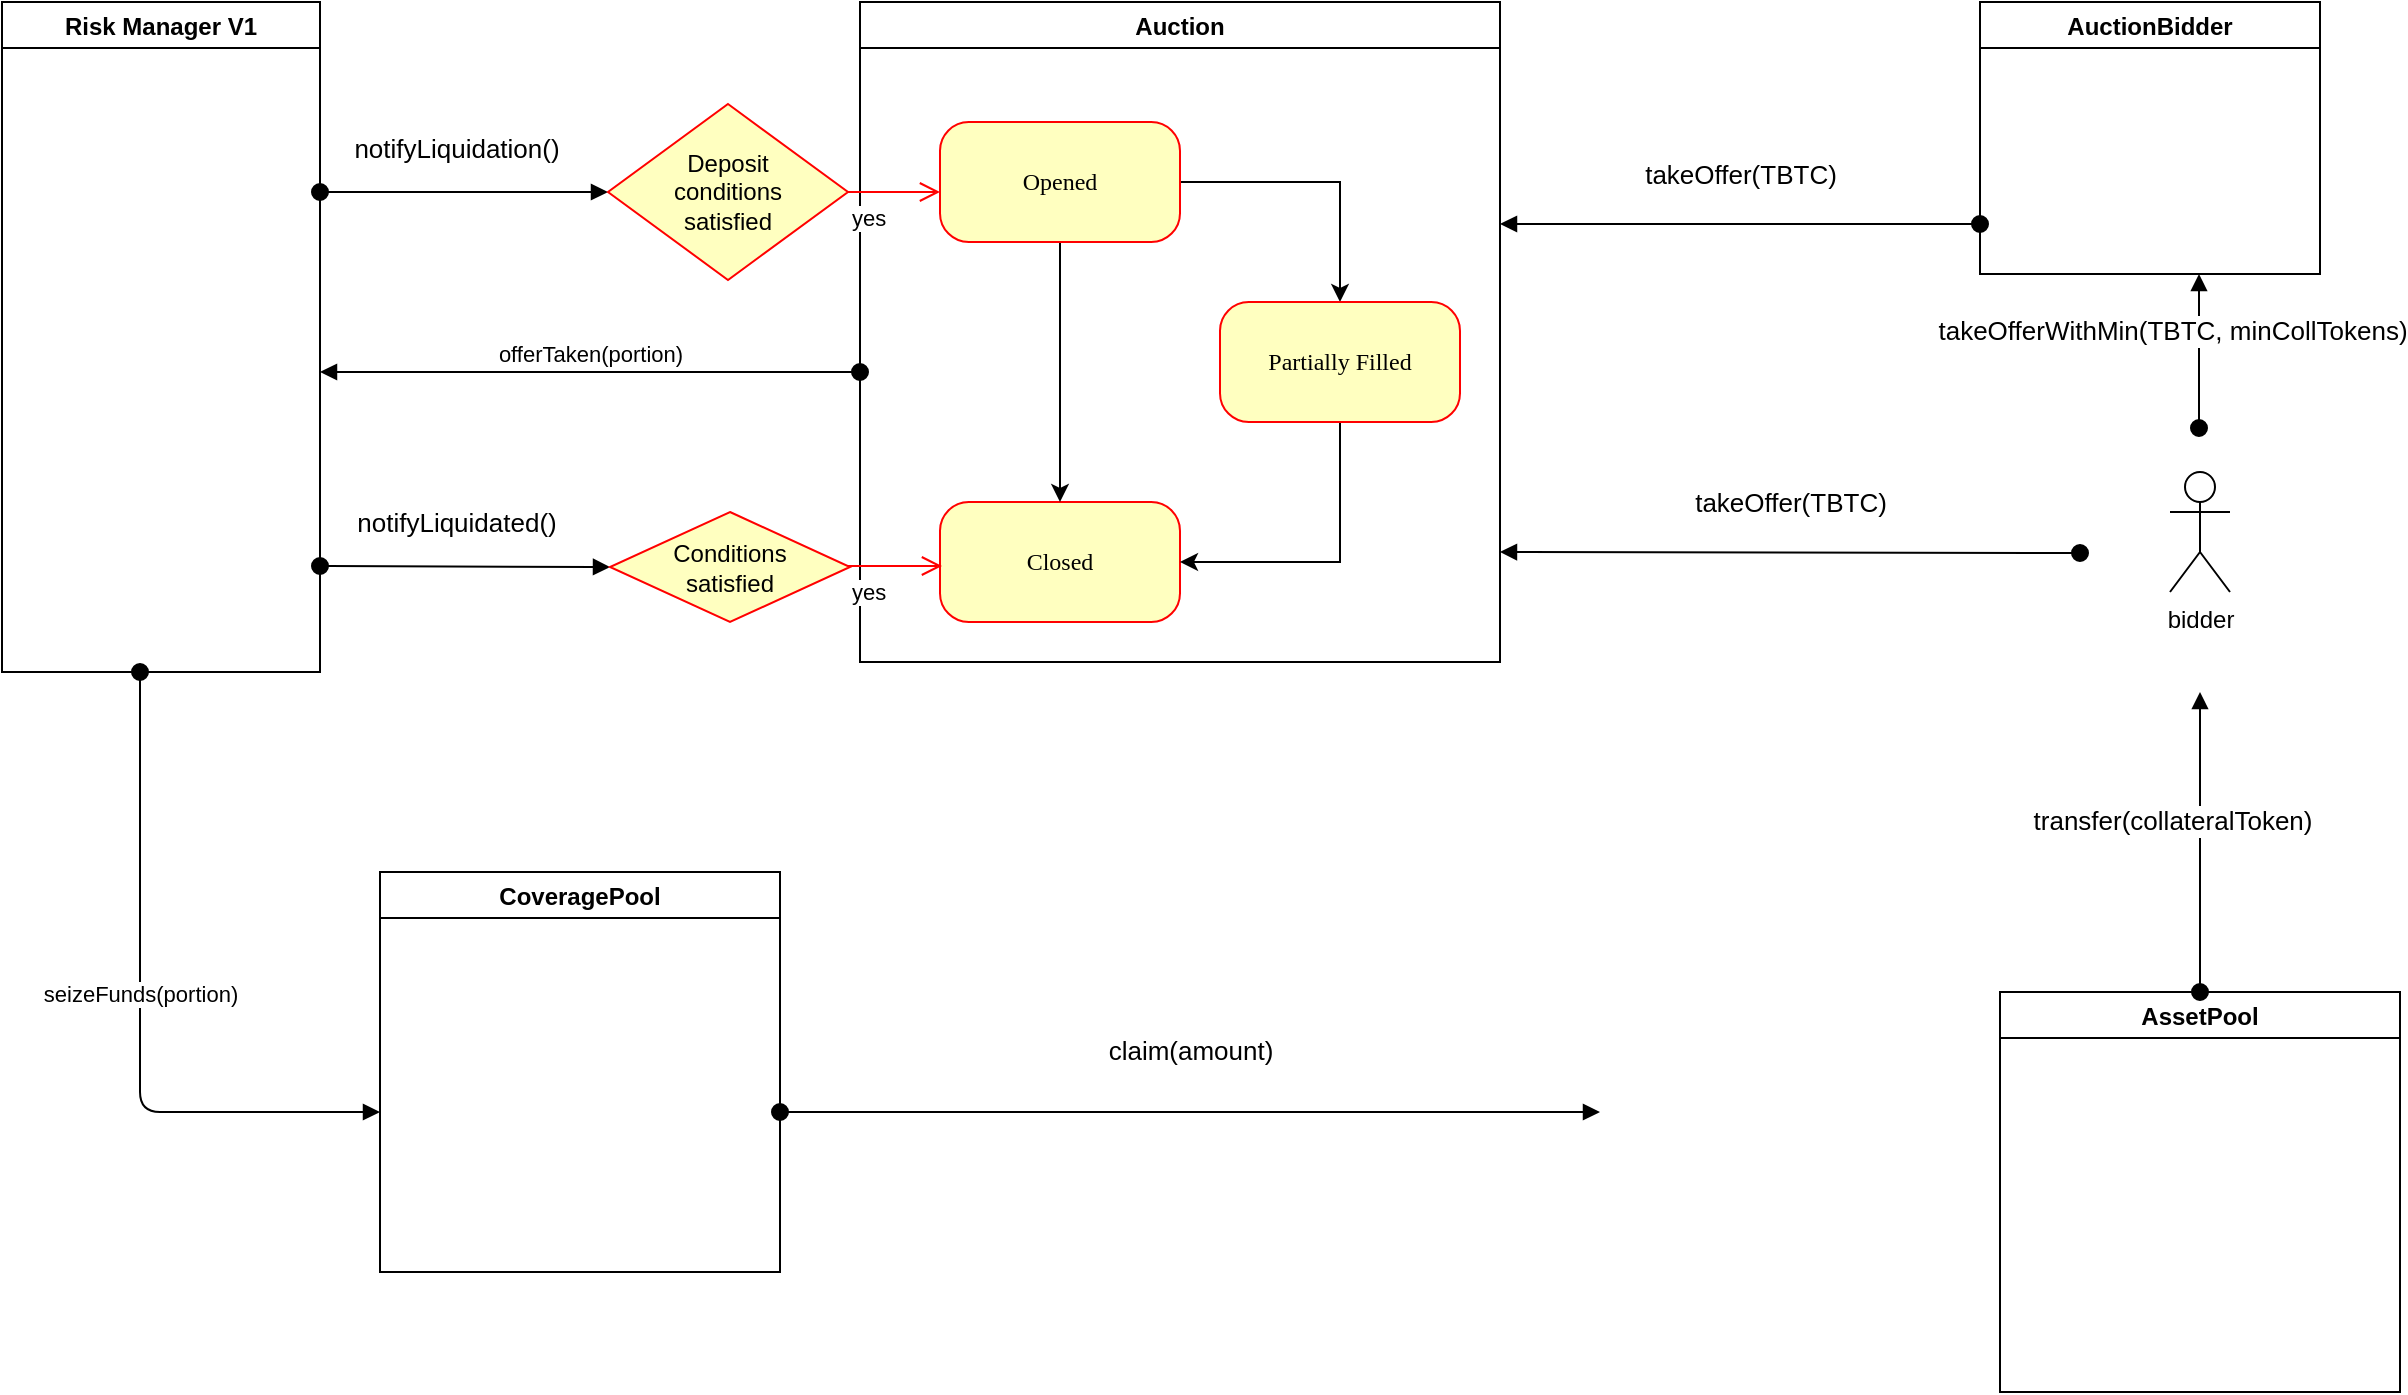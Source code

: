 <mxfile version="14.8.1" type="github" pages="2">
  <diagram name="Page-1" id="58cdce13-f638-feb5-8d6f-7d28b1aa9fa0">
    <mxGraphModel dx="1179" dy="682" grid="1" gridSize="10" guides="1" tooltips="1" connect="1" arrows="1" fold="1" page="1" pageScale="10" pageWidth="1100" pageHeight="850" background="none" math="0" shadow="0">
      <root>
        <mxCell id="0" />
        <mxCell id="1" parent="0" />
        <mxCell id="382b91b5511bd0f7-5" value="Closed" style="rounded=1;whiteSpace=wrap;html=1;arcSize=24;fillColor=#ffffc0;strokeColor=#ff0000;shadow=0;comic=0;labelBackgroundColor=none;fontFamily=Verdana;fontSize=12;fontColor=#000000;align=center;" parent="1" vertex="1">
          <mxGeometry x="520" y="335" width="120" height="60" as="geometry" />
        </mxCell>
        <mxCell id="-EovNUwoyV8_wEbff08Q-4" style="edgeStyle=orthogonalEdgeStyle;rounded=0;orthogonalLoop=1;jettySize=auto;html=1;entryX=0.5;entryY=0;entryDx=0;entryDy=0;" edge="1" parent="1" source="382b91b5511bd0f7-6" target="382b91b5511bd0f7-7">
          <mxGeometry relative="1" as="geometry" />
        </mxCell>
        <mxCell id="-EovNUwoyV8_wEbff08Q-7" style="edgeStyle=orthogonalEdgeStyle;rounded=0;orthogonalLoop=1;jettySize=auto;html=1;entryX=0.5;entryY=0;entryDx=0;entryDy=0;" edge="1" parent="1" source="382b91b5511bd0f7-6" target="382b91b5511bd0f7-5">
          <mxGeometry relative="1" as="geometry" />
        </mxCell>
        <mxCell id="382b91b5511bd0f7-6" value="Opened" style="rounded=1;whiteSpace=wrap;html=1;arcSize=24;fillColor=#ffffc0;strokeColor=#ff0000;shadow=0;comic=0;labelBackgroundColor=none;fontFamily=Verdana;fontSize=12;fontColor=#000000;align=center;" parent="1" vertex="1">
          <mxGeometry x="520" y="145" width="120" height="60" as="geometry" />
        </mxCell>
        <mxCell id="-EovNUwoyV8_wEbff08Q-6" style="edgeStyle=orthogonalEdgeStyle;rounded=0;orthogonalLoop=1;jettySize=auto;html=1;exitX=0.5;exitY=1;exitDx=0;exitDy=0;entryX=1;entryY=0.5;entryDx=0;entryDy=0;" edge="1" parent="1" source="382b91b5511bd0f7-7" target="382b91b5511bd0f7-5">
          <mxGeometry relative="1" as="geometry" />
        </mxCell>
        <mxCell id="382b91b5511bd0f7-7" value="Partially Filled" style="rounded=1;whiteSpace=wrap;html=1;arcSize=24;fillColor=#ffffc0;strokeColor=#ff0000;shadow=0;comic=0;labelBackgroundColor=none;fontFamily=Verdana;fontSize=12;fontColor=#000000;align=center;" parent="1" vertex="1">
          <mxGeometry x="660" y="235" width="120" height="60" as="geometry" />
        </mxCell>
        <mxCell id="-EovNUwoyV8_wEbff08Q-9" value="Auction" style="swimlane;" vertex="1" parent="1">
          <mxGeometry x="480" y="85" width="320" height="330" as="geometry" />
        </mxCell>
        <mxCell id="-EovNUwoyV8_wEbff08Q-22" value="Risk Manager V1" style="swimlane;" vertex="1" parent="1">
          <mxGeometry x="51" y="85" width="159" height="335" as="geometry" />
        </mxCell>
        <mxCell id="-EovNUwoyV8_wEbff08Q-26" value="&lt;font style=&quot;font-size: 13px&quot;&gt;notifyLiquidation()&lt;/font&gt;" style="html=1;verticalAlign=bottom;startArrow=oval;startFill=1;endArrow=block;startSize=8;entryX=0;entryY=0.5;entryDx=0;entryDy=0;" edge="1" parent="-EovNUwoyV8_wEbff08Q-22" target="-EovNUwoyV8_wEbff08Q-29">
          <mxGeometry x="-0.06" y="11" width="60" relative="1" as="geometry">
            <mxPoint x="159" y="95" as="sourcePoint" />
            <mxPoint x="393" y="94.5" as="targetPoint" />
            <mxPoint as="offset" />
          </mxGeometry>
        </mxCell>
        <mxCell id="-EovNUwoyV8_wEbff08Q-35" value="&lt;font style=&quot;font-size: 13px&quot;&gt;notifyLiquidated()&lt;/font&gt;" style="html=1;verticalAlign=bottom;startArrow=oval;startFill=1;endArrow=block;startSize=8;entryX=0;entryY=0.5;entryDx=0;entryDy=0;" edge="1" parent="-EovNUwoyV8_wEbff08Q-22" target="-EovNUwoyV8_wEbff08Q-33">
          <mxGeometry x="-0.06" y="11" width="60" relative="1" as="geometry">
            <mxPoint x="159" y="282" as="sourcePoint" />
            <mxPoint x="401" y="282" as="targetPoint" />
            <mxPoint as="offset" />
          </mxGeometry>
        </mxCell>
        <mxCell id="-EovNUwoyV8_wEbff08Q-31" value="yes" style="edgeStyle=orthogonalEdgeStyle;html=1;align=left;verticalAlign=top;endArrow=open;endSize=8;strokeColor=#ff0000;" edge="1" source="-EovNUwoyV8_wEbff08Q-29" parent="1">
          <mxGeometry x="-1" relative="1" as="geometry">
            <mxPoint x="520" y="180" as="targetPoint" />
          </mxGeometry>
        </mxCell>
        <mxCell id="-EovNUwoyV8_wEbff08Q-29" value="Deposit &lt;br&gt;conditions&lt;br&gt;satisfied" style="rhombus;whiteSpace=wrap;html=1;fillColor=#ffffc0;strokeColor=#ff0000;" vertex="1" parent="1">
          <mxGeometry x="354" y="136" width="120" height="88" as="geometry" />
        </mxCell>
        <mxCell id="-EovNUwoyV8_wEbff08Q-32" value="yes" style="edgeStyle=orthogonalEdgeStyle;html=1;align=left;verticalAlign=top;endArrow=open;endSize=8;strokeColor=#ff0000;" edge="1" parent="1" source="-EovNUwoyV8_wEbff08Q-33">
          <mxGeometry x="-1" relative="1" as="geometry">
            <mxPoint x="521" y="367" as="targetPoint" />
          </mxGeometry>
        </mxCell>
        <mxCell id="-EovNUwoyV8_wEbff08Q-33" value="Conditions&lt;br&gt;satisfied" style="rhombus;whiteSpace=wrap;html=1;fillColor=#ffffc0;strokeColor=#ff0000;" vertex="1" parent="1">
          <mxGeometry x="355" y="340" width="120" height="55" as="geometry" />
        </mxCell>
        <mxCell id="-EovNUwoyV8_wEbff08Q-36" value="bidder" style="shape=umlActor;verticalLabelPosition=bottom;verticalAlign=top;html=1;" vertex="1" parent="1">
          <mxGeometry x="1135" y="320" width="30" height="60" as="geometry" />
        </mxCell>
        <mxCell id="-EovNUwoyV8_wEbff08Q-38" value="&lt;font style=&quot;font-size: 13px&quot;&gt;takeOffer(TBTC)&lt;/font&gt;" style="html=1;verticalAlign=bottom;startArrow=oval;startFill=1;endArrow=block;startSize=8;" edge="1" parent="1">
          <mxGeometry y="-14" width="60" relative="1" as="geometry">
            <mxPoint x="1090" y="360.5" as="sourcePoint" />
            <mxPoint x="800" y="360" as="targetPoint" />
            <mxPoint as="offset" />
          </mxGeometry>
        </mxCell>
        <mxCell id="-EovNUwoyV8_wEbff08Q-39" value="AssetPool" style="swimlane;" vertex="1" parent="1">
          <mxGeometry x="1050" y="580" width="200" height="200" as="geometry" />
        </mxCell>
        <mxCell id="-EovNUwoyV8_wEbff08Q-40" value="&lt;font style=&quot;font-size: 13px&quot;&gt;transfer(collateralToken)&lt;/font&gt;" style="html=1;verticalAlign=bottom;startArrow=oval;startFill=1;endArrow=block;startSize=8;exitX=0.5;exitY=0;exitDx=0;exitDy=0;" edge="1" parent="1" source="-EovNUwoyV8_wEbff08Q-39">
          <mxGeometry y="14" width="60" relative="1" as="geometry">
            <mxPoint x="925" y="480" as="sourcePoint" />
            <mxPoint x="1150" y="430" as="targetPoint" />
            <mxPoint as="offset" />
          </mxGeometry>
        </mxCell>
        <mxCell id="-EovNUwoyV8_wEbff08Q-41" value="offerTaken(portion)" style="html=1;verticalAlign=bottom;startArrow=oval;startFill=1;endArrow=block;startSize=8;" edge="1" parent="1">
          <mxGeometry width="60" relative="1" as="geometry">
            <mxPoint x="480" y="270" as="sourcePoint" />
            <mxPoint x="210" y="270" as="targetPoint" />
          </mxGeometry>
        </mxCell>
        <mxCell id="-EovNUwoyV8_wEbff08Q-42" value="seizeFunds(portion)" style="html=1;verticalAlign=bottom;startArrow=oval;startFill=1;endArrow=block;startSize=8;edgeStyle=orthogonalEdgeStyle;elbow=vertical;" edge="1" parent="1">
          <mxGeometry width="60" relative="1" as="geometry">
            <mxPoint x="120" y="420" as="sourcePoint" />
            <mxPoint x="240" y="640" as="targetPoint" />
            <Array as="points">
              <mxPoint x="120" y="640" />
            </Array>
          </mxGeometry>
        </mxCell>
        <mxCell id="-EovNUwoyV8_wEbff08Q-48" value="CoveragePool" style="swimlane;" vertex="1" parent="1">
          <mxGeometry x="240" y="520" width="200" height="200" as="geometry" />
        </mxCell>
        <mxCell id="-EovNUwoyV8_wEbff08Q-49" value="&lt;font style=&quot;font-size: 13px&quot;&gt;claim(amount)&lt;/font&gt;" style="html=1;verticalAlign=bottom;startArrow=oval;startFill=1;endArrow=block;startSize=8;" edge="1" parent="1">
          <mxGeometry y="20" width="60" relative="1" as="geometry">
            <mxPoint x="440" y="640" as="sourcePoint" />
            <mxPoint x="850" y="640" as="targetPoint" />
            <mxPoint as="offset" />
          </mxGeometry>
        </mxCell>
        <mxCell id="-EovNUwoyV8_wEbff08Q-52" value="AuctionBidder" style="swimlane;" vertex="1" parent="1">
          <mxGeometry x="1040" y="85" width="170" height="136" as="geometry" />
        </mxCell>
        <mxCell id="-EovNUwoyV8_wEbff08Q-55" value="&lt;font style=&quot;font-size: 13px&quot;&gt;takeOffer(TBTC)&lt;/font&gt;" style="html=1;verticalAlign=bottom;startArrow=oval;startFill=1;endArrow=block;startSize=8;" edge="1" parent="1">
          <mxGeometry y="-14" width="60" relative="1" as="geometry">
            <mxPoint x="1040" y="196" as="sourcePoint" />
            <mxPoint x="800" y="196" as="targetPoint" />
            <mxPoint as="offset" />
          </mxGeometry>
        </mxCell>
        <mxCell id="-EovNUwoyV8_wEbff08Q-56" value="&lt;font style=&quot;font-size: 13px&quot;&gt;takeOfferWithMin(TBTC, minCollTokens)&lt;/font&gt;" style="html=1;verticalAlign=bottom;startArrow=oval;startFill=1;endArrow=block;startSize=8;" edge="1" parent="1">
          <mxGeometry y="14" width="60" relative="1" as="geometry">
            <mxPoint x="1149.5" y="298" as="sourcePoint" />
            <mxPoint x="1149.5" y="221" as="targetPoint" />
            <mxPoint as="offset" />
          </mxGeometry>
        </mxCell>
      </root>
    </mxGraphModel>
  </diagram>
  <diagram id="F3djwvzcu8zyHFJqJr6l" name="Page-2">
    <mxGraphModel dx="1186" dy="739" grid="1" gridSize="10" guides="1" tooltips="1" connect="1" arrows="1" fold="1" page="1" pageScale="1" pageWidth="827" pageHeight="1169" math="0" shadow="0">
      <root>
        <mxCell id="XEE9SQxzqbPDaQtaIADr-0" />
        <mxCell id="XEE9SQxzqbPDaQtaIADr-1" parent="XEE9SQxzqbPDaQtaIADr-0" />
      </root>
    </mxGraphModel>
  </diagram>
</mxfile>
